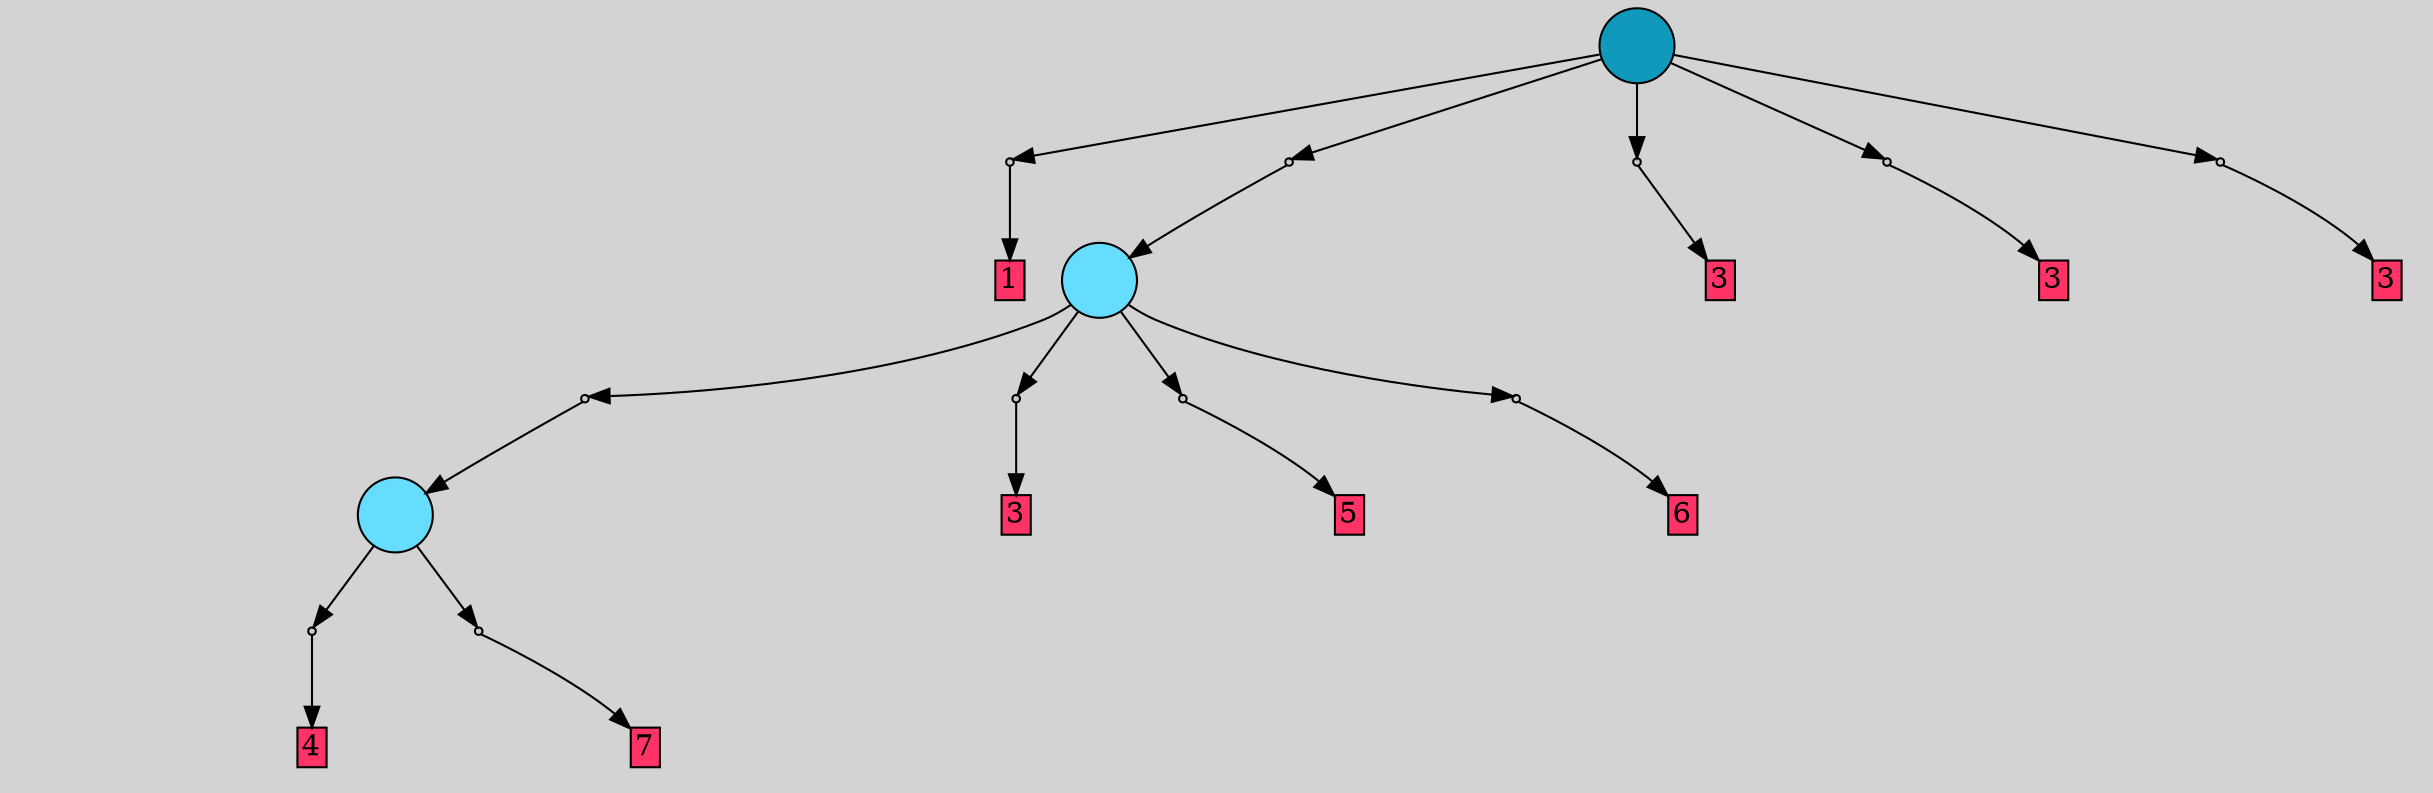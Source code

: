 // File exported with GEGELATI v1.3.1
// On the 2024-04-12 16:01:47
// With the File::TPGGraphDotExporter
digraph{
	graph[pad = "0.212, 0.055" bgcolor = lightgray]
	node[shape=circle style = filled label = ""]
		T0 [fillcolor="#66ddff"]
		T1 [fillcolor="#66ddff"]
		T2 [fillcolor="#1199bb"]
		P0 [fillcolor="#cccccc" shape=point] //
		I0 [shape=box style=invis label="8|0&1|6#0|6&#92;n"]
		P0 -> I0[style=invis]
		A0 [fillcolor="#ff3366" shape=box margin=0.03 width=0 height=0 label="4"]
		T0 -> P0 -> A0
		P1 [fillcolor="#cccccc" shape=point] //
		I1 [shape=box style=invis label="8|0&2|0#2|4&#92;n"]
		P1 -> I1[style=invis]
		A1 [fillcolor="#ff3366" shape=box margin=0.03 width=0 height=0 label="7"]
		T0 -> P1 -> A1
		P2 [fillcolor="#cccccc" shape=point] //
		I2 [shape=box style=invis label="4|0&3|5#2|7&#92;n"]
		P2 -> I2[style=invis]
		T1 -> P2 -> T0
		P3 [fillcolor="#cccccc" shape=point] //
		I3 [shape=box style=invis label="8|0&3|5#1|4&#92;n"]
		P3 -> I3[style=invis]
		A2 [fillcolor="#ff3366" shape=box margin=0.03 width=0 height=0 label="3"]
		T1 -> P3 -> A2
		P4 [fillcolor="#cccccc" shape=point] //
		I4 [shape=box style=invis label="3|0&3|4#3|0&#92;n"]
		P4 -> I4[style=invis]
		A3 [fillcolor="#ff3366" shape=box margin=0.03 width=0 height=0 label="5"]
		T1 -> P4 -> A3
		P5 [fillcolor="#cccccc" shape=point] //
		I5 [shape=box style=invis label="5|0&3|4#2|0&#92;n"]
		P5 -> I5[style=invis]
		A4 [fillcolor="#ff3366" shape=box margin=0.03 width=0 height=0 label="6"]
		T1 -> P5 -> A4
		P6 [fillcolor="#cccccc" shape=point] //
		I6 [shape=box style=invis label="5|0&4|1#3|0&#92;n"]
		P6 -> I6[style=invis]
		A5 [fillcolor="#ff3366" shape=box margin=0.03 width=0 height=0 label="1"]
		T2 -> P6 -> A5
		P7 [fillcolor="#cccccc" shape=point] //
		I7 [shape=box style=invis label="3|0&4|0#2|4&#92;n"]
		P7 -> I7[style=invis]
		T2 -> P7 -> T1
		P8 [fillcolor="#cccccc" shape=point] //
		I8 [shape=box style=invis label="5|0&2|7#1|3&#92;n"]
		P8 -> I8[style=invis]
		A6 [fillcolor="#ff3366" shape=box margin=0.03 width=0 height=0 label="3"]
		T2 -> P8 -> A6
		P9 [fillcolor="#cccccc" shape=point] //
		I9 [shape=box style=invis label="8|0&3|5#1|4&#92;n"]
		P9 -> I9[style=invis]
		A7 [fillcolor="#ff3366" shape=box margin=0.03 width=0 height=0 label="3"]
		T2 -> P9 -> A7
		P10 [fillcolor="#cccccc" shape=point] //
		I10 [shape=box style=invis label="2|7&1|2#4|1&#92;n5|0&0|7#1|1&#92;n"]
		P10 -> I10[style=invis]
		A8 [fillcolor="#ff3366" shape=box margin=0.03 width=0 height=0 label="3"]
		T2 -> P10 -> A8
		{ rank= same T2 }
}
